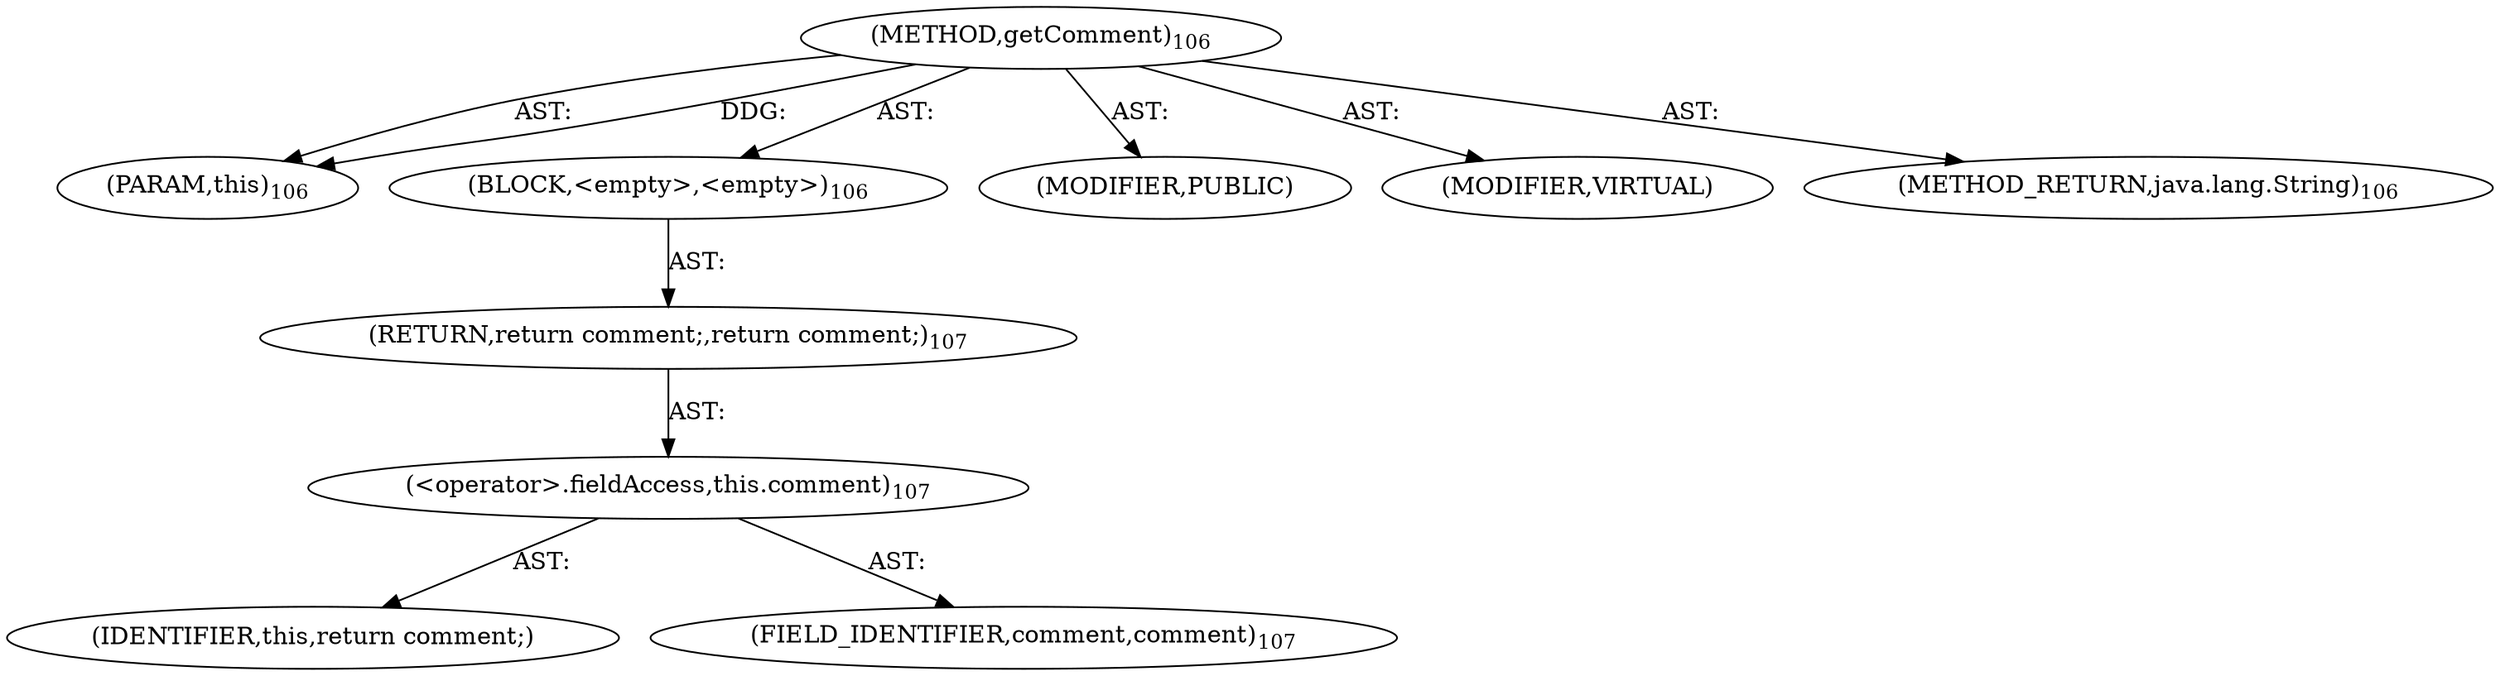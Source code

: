 digraph "getComment" {  
"111669149699" [label = <(METHOD,getComment)<SUB>106</SUB>> ]
"115964117001" [label = <(PARAM,this)<SUB>106</SUB>> ]
"25769803779" [label = <(BLOCK,&lt;empty&gt;,&lt;empty&gt;)<SUB>106</SUB>> ]
"146028888065" [label = <(RETURN,return comment;,return comment;)<SUB>107</SUB>> ]
"30064771090" [label = <(&lt;operator&gt;.fieldAccess,this.comment)<SUB>107</SUB>> ]
"68719476766" [label = <(IDENTIFIER,this,return comment;)> ]
"55834574856" [label = <(FIELD_IDENTIFIER,comment,comment)<SUB>107</SUB>> ]
"133143986186" [label = <(MODIFIER,PUBLIC)> ]
"133143986187" [label = <(MODIFIER,VIRTUAL)> ]
"128849018883" [label = <(METHOD_RETURN,java.lang.String)<SUB>106</SUB>> ]
  "111669149699" -> "115964117001"  [ label = "AST: "] 
  "111669149699" -> "25769803779"  [ label = "AST: "] 
  "111669149699" -> "133143986186"  [ label = "AST: "] 
  "111669149699" -> "133143986187"  [ label = "AST: "] 
  "111669149699" -> "128849018883"  [ label = "AST: "] 
  "25769803779" -> "146028888065"  [ label = "AST: "] 
  "146028888065" -> "30064771090"  [ label = "AST: "] 
  "30064771090" -> "68719476766"  [ label = "AST: "] 
  "30064771090" -> "55834574856"  [ label = "AST: "] 
  "111669149699" -> "115964117001"  [ label = "DDG: "] 
}
